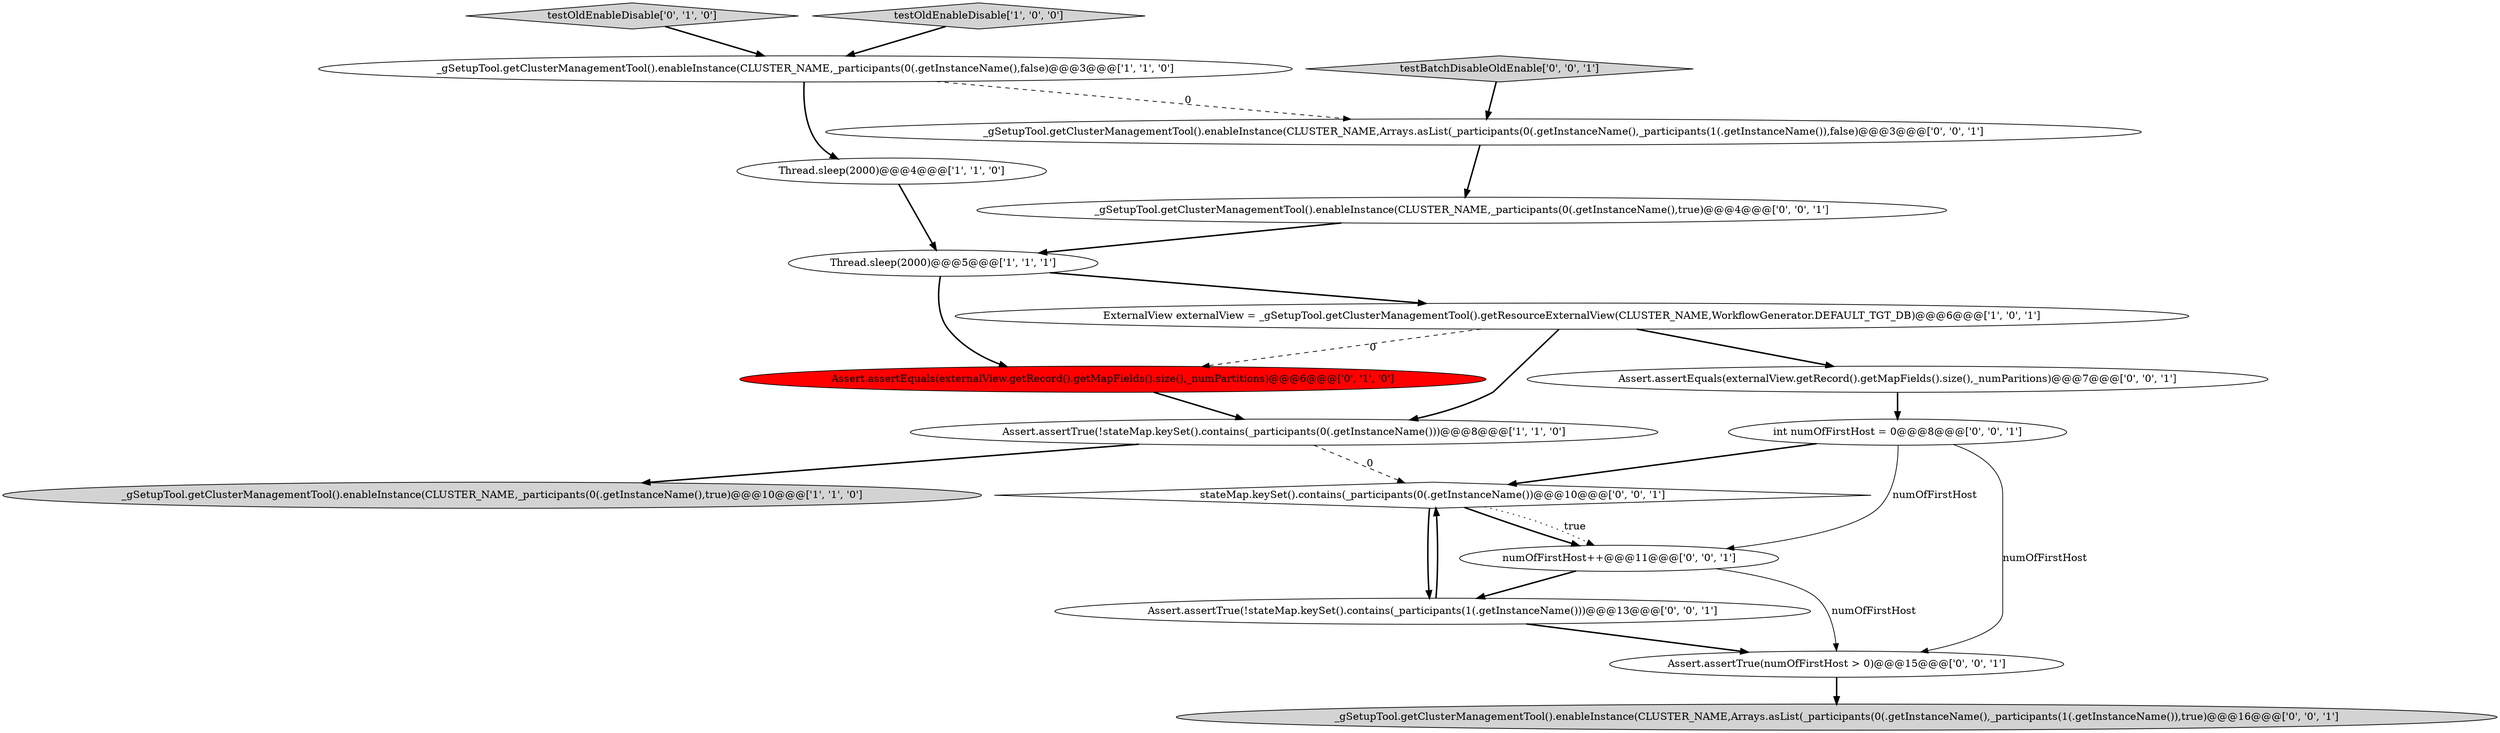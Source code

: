 digraph {
5 [style = filled, label = "ExternalView externalView = _gSetupTool.getClusterManagementTool().getResourceExternalView(CLUSTER_NAME,WorkflowGenerator.DEFAULT_TGT_DB)@@@6@@@['1', '0', '1']", fillcolor = white, shape = ellipse image = "AAA0AAABBB1BBB"];
7 [style = filled, label = "Assert.assertEquals(externalView.getRecord().getMapFields().size(),_numPartitions)@@@6@@@['0', '1', '0']", fillcolor = red, shape = ellipse image = "AAA1AAABBB2BBB"];
8 [style = filled, label = "testOldEnableDisable['0', '1', '0']", fillcolor = lightgray, shape = diamond image = "AAA0AAABBB2BBB"];
14 [style = filled, label = "Assert.assertTrue(!stateMap.keySet().contains(_participants(1(.getInstanceName()))@@@13@@@['0', '0', '1']", fillcolor = white, shape = ellipse image = "AAA0AAABBB3BBB"];
17 [style = filled, label = "int numOfFirstHost = 0@@@8@@@['0', '0', '1']", fillcolor = white, shape = ellipse image = "AAA0AAABBB3BBB"];
3 [style = filled, label = "_gSetupTool.getClusterManagementTool().enableInstance(CLUSTER_NAME,_participants(0(.getInstanceName(),false)@@@3@@@['1', '1', '0']", fillcolor = white, shape = ellipse image = "AAA0AAABBB1BBB"];
0 [style = filled, label = "testOldEnableDisable['1', '0', '0']", fillcolor = lightgray, shape = diamond image = "AAA0AAABBB1BBB"];
6 [style = filled, label = "Thread.sleep(2000)@@@5@@@['1', '1', '1']", fillcolor = white, shape = ellipse image = "AAA0AAABBB1BBB"];
12 [style = filled, label = "testBatchDisableOldEnable['0', '0', '1']", fillcolor = lightgray, shape = diamond image = "AAA0AAABBB3BBB"];
10 [style = filled, label = "_gSetupTool.getClusterManagementTool().enableInstance(CLUSTER_NAME,Arrays.asList(_participants(0(.getInstanceName(),_participants(1(.getInstanceName()),false)@@@3@@@['0', '0', '1']", fillcolor = white, shape = ellipse image = "AAA0AAABBB3BBB"];
13 [style = filled, label = "Assert.assertTrue(numOfFirstHost > 0)@@@15@@@['0', '0', '1']", fillcolor = white, shape = ellipse image = "AAA0AAABBB3BBB"];
4 [style = filled, label = "Thread.sleep(2000)@@@4@@@['1', '1', '0']", fillcolor = white, shape = ellipse image = "AAA0AAABBB1BBB"];
1 [style = filled, label = "_gSetupTool.getClusterManagementTool().enableInstance(CLUSTER_NAME,_participants(0(.getInstanceName(),true)@@@10@@@['1', '1', '0']", fillcolor = lightgray, shape = ellipse image = "AAA0AAABBB1BBB"];
16 [style = filled, label = "_gSetupTool.getClusterManagementTool().enableInstance(CLUSTER_NAME,_participants(0(.getInstanceName(),true)@@@4@@@['0', '0', '1']", fillcolor = white, shape = ellipse image = "AAA0AAABBB3BBB"];
11 [style = filled, label = "stateMap.keySet().contains(_participants(0(.getInstanceName())@@@10@@@['0', '0', '1']", fillcolor = white, shape = diamond image = "AAA0AAABBB3BBB"];
15 [style = filled, label = "Assert.assertEquals(externalView.getRecord().getMapFields().size(),_numParitions)@@@7@@@['0', '0', '1']", fillcolor = white, shape = ellipse image = "AAA0AAABBB3BBB"];
18 [style = filled, label = "_gSetupTool.getClusterManagementTool().enableInstance(CLUSTER_NAME,Arrays.asList(_participants(0(.getInstanceName(),_participants(1(.getInstanceName()),true)@@@16@@@['0', '0', '1']", fillcolor = lightgray, shape = ellipse image = "AAA0AAABBB3BBB"];
9 [style = filled, label = "numOfFirstHost++@@@11@@@['0', '0', '1']", fillcolor = white, shape = ellipse image = "AAA0AAABBB3BBB"];
2 [style = filled, label = "Assert.assertTrue(!stateMap.keySet().contains(_participants(0(.getInstanceName()))@@@8@@@['1', '1', '0']", fillcolor = white, shape = ellipse image = "AAA0AAABBB1BBB"];
0->3 [style = bold, label=""];
17->9 [style = solid, label="numOfFirstHost"];
9->13 [style = solid, label="numOfFirstHost"];
11->14 [style = bold, label=""];
4->6 [style = bold, label=""];
2->1 [style = bold, label=""];
16->6 [style = bold, label=""];
8->3 [style = bold, label=""];
5->15 [style = bold, label=""];
11->9 [style = dotted, label="true"];
11->9 [style = bold, label=""];
3->4 [style = bold, label=""];
6->5 [style = bold, label=""];
5->2 [style = bold, label=""];
15->17 [style = bold, label=""];
12->10 [style = bold, label=""];
10->16 [style = bold, label=""];
7->2 [style = bold, label=""];
17->13 [style = solid, label="numOfFirstHost"];
9->14 [style = bold, label=""];
2->11 [style = dashed, label="0"];
3->10 [style = dashed, label="0"];
14->13 [style = bold, label=""];
5->7 [style = dashed, label="0"];
6->7 [style = bold, label=""];
14->11 [style = bold, label=""];
13->18 [style = bold, label=""];
17->11 [style = bold, label=""];
}
